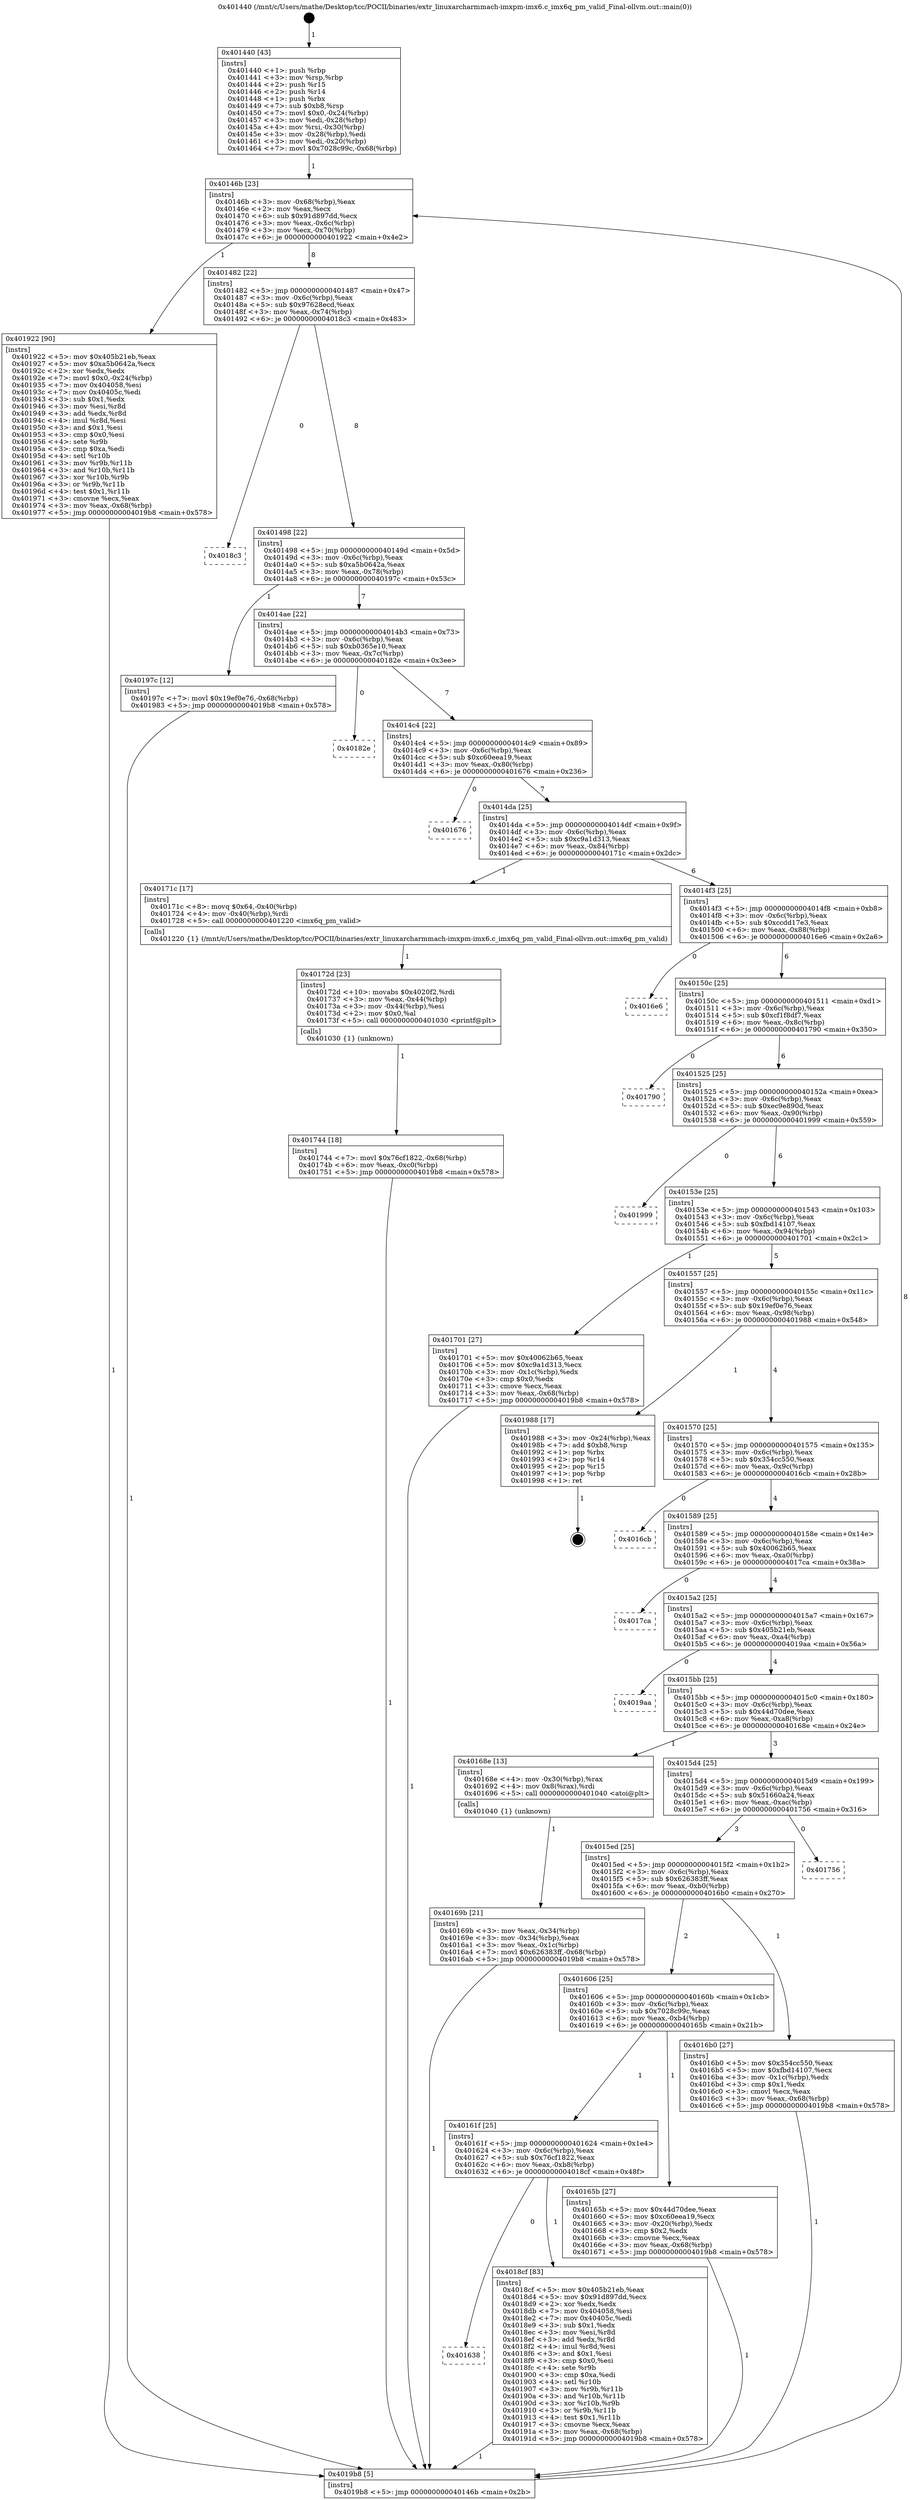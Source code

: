 digraph "0x401440" {
  label = "0x401440 (/mnt/c/Users/mathe/Desktop/tcc/POCII/binaries/extr_linuxarcharmmach-imxpm-imx6.c_imx6q_pm_valid_Final-ollvm.out::main(0))"
  labelloc = "t"
  node[shape=record]

  Entry [label="",width=0.3,height=0.3,shape=circle,fillcolor=black,style=filled]
  "0x40146b" [label="{
     0x40146b [23]\l
     | [instrs]\l
     &nbsp;&nbsp;0x40146b \<+3\>: mov -0x68(%rbp),%eax\l
     &nbsp;&nbsp;0x40146e \<+2\>: mov %eax,%ecx\l
     &nbsp;&nbsp;0x401470 \<+6\>: sub $0x91d897dd,%ecx\l
     &nbsp;&nbsp;0x401476 \<+3\>: mov %eax,-0x6c(%rbp)\l
     &nbsp;&nbsp;0x401479 \<+3\>: mov %ecx,-0x70(%rbp)\l
     &nbsp;&nbsp;0x40147c \<+6\>: je 0000000000401922 \<main+0x4e2\>\l
  }"]
  "0x401922" [label="{
     0x401922 [90]\l
     | [instrs]\l
     &nbsp;&nbsp;0x401922 \<+5\>: mov $0x405b21eb,%eax\l
     &nbsp;&nbsp;0x401927 \<+5\>: mov $0xa5b0642a,%ecx\l
     &nbsp;&nbsp;0x40192c \<+2\>: xor %edx,%edx\l
     &nbsp;&nbsp;0x40192e \<+7\>: movl $0x0,-0x24(%rbp)\l
     &nbsp;&nbsp;0x401935 \<+7\>: mov 0x404058,%esi\l
     &nbsp;&nbsp;0x40193c \<+7\>: mov 0x40405c,%edi\l
     &nbsp;&nbsp;0x401943 \<+3\>: sub $0x1,%edx\l
     &nbsp;&nbsp;0x401946 \<+3\>: mov %esi,%r8d\l
     &nbsp;&nbsp;0x401949 \<+3\>: add %edx,%r8d\l
     &nbsp;&nbsp;0x40194c \<+4\>: imul %r8d,%esi\l
     &nbsp;&nbsp;0x401950 \<+3\>: and $0x1,%esi\l
     &nbsp;&nbsp;0x401953 \<+3\>: cmp $0x0,%esi\l
     &nbsp;&nbsp;0x401956 \<+4\>: sete %r9b\l
     &nbsp;&nbsp;0x40195a \<+3\>: cmp $0xa,%edi\l
     &nbsp;&nbsp;0x40195d \<+4\>: setl %r10b\l
     &nbsp;&nbsp;0x401961 \<+3\>: mov %r9b,%r11b\l
     &nbsp;&nbsp;0x401964 \<+3\>: and %r10b,%r11b\l
     &nbsp;&nbsp;0x401967 \<+3\>: xor %r10b,%r9b\l
     &nbsp;&nbsp;0x40196a \<+3\>: or %r9b,%r11b\l
     &nbsp;&nbsp;0x40196d \<+4\>: test $0x1,%r11b\l
     &nbsp;&nbsp;0x401971 \<+3\>: cmovne %ecx,%eax\l
     &nbsp;&nbsp;0x401974 \<+3\>: mov %eax,-0x68(%rbp)\l
     &nbsp;&nbsp;0x401977 \<+5\>: jmp 00000000004019b8 \<main+0x578\>\l
  }"]
  "0x401482" [label="{
     0x401482 [22]\l
     | [instrs]\l
     &nbsp;&nbsp;0x401482 \<+5\>: jmp 0000000000401487 \<main+0x47\>\l
     &nbsp;&nbsp;0x401487 \<+3\>: mov -0x6c(%rbp),%eax\l
     &nbsp;&nbsp;0x40148a \<+5\>: sub $0x97628ecd,%eax\l
     &nbsp;&nbsp;0x40148f \<+3\>: mov %eax,-0x74(%rbp)\l
     &nbsp;&nbsp;0x401492 \<+6\>: je 00000000004018c3 \<main+0x483\>\l
  }"]
  Exit [label="",width=0.3,height=0.3,shape=circle,fillcolor=black,style=filled,peripheries=2]
  "0x4018c3" [label="{
     0x4018c3\l
  }", style=dashed]
  "0x401498" [label="{
     0x401498 [22]\l
     | [instrs]\l
     &nbsp;&nbsp;0x401498 \<+5\>: jmp 000000000040149d \<main+0x5d\>\l
     &nbsp;&nbsp;0x40149d \<+3\>: mov -0x6c(%rbp),%eax\l
     &nbsp;&nbsp;0x4014a0 \<+5\>: sub $0xa5b0642a,%eax\l
     &nbsp;&nbsp;0x4014a5 \<+3\>: mov %eax,-0x78(%rbp)\l
     &nbsp;&nbsp;0x4014a8 \<+6\>: je 000000000040197c \<main+0x53c\>\l
  }"]
  "0x401638" [label="{
     0x401638\l
  }", style=dashed]
  "0x40197c" [label="{
     0x40197c [12]\l
     | [instrs]\l
     &nbsp;&nbsp;0x40197c \<+7\>: movl $0x19ef0e76,-0x68(%rbp)\l
     &nbsp;&nbsp;0x401983 \<+5\>: jmp 00000000004019b8 \<main+0x578\>\l
  }"]
  "0x4014ae" [label="{
     0x4014ae [22]\l
     | [instrs]\l
     &nbsp;&nbsp;0x4014ae \<+5\>: jmp 00000000004014b3 \<main+0x73\>\l
     &nbsp;&nbsp;0x4014b3 \<+3\>: mov -0x6c(%rbp),%eax\l
     &nbsp;&nbsp;0x4014b6 \<+5\>: sub $0xb0365e10,%eax\l
     &nbsp;&nbsp;0x4014bb \<+3\>: mov %eax,-0x7c(%rbp)\l
     &nbsp;&nbsp;0x4014be \<+6\>: je 000000000040182e \<main+0x3ee\>\l
  }"]
  "0x4018cf" [label="{
     0x4018cf [83]\l
     | [instrs]\l
     &nbsp;&nbsp;0x4018cf \<+5\>: mov $0x405b21eb,%eax\l
     &nbsp;&nbsp;0x4018d4 \<+5\>: mov $0x91d897dd,%ecx\l
     &nbsp;&nbsp;0x4018d9 \<+2\>: xor %edx,%edx\l
     &nbsp;&nbsp;0x4018db \<+7\>: mov 0x404058,%esi\l
     &nbsp;&nbsp;0x4018e2 \<+7\>: mov 0x40405c,%edi\l
     &nbsp;&nbsp;0x4018e9 \<+3\>: sub $0x1,%edx\l
     &nbsp;&nbsp;0x4018ec \<+3\>: mov %esi,%r8d\l
     &nbsp;&nbsp;0x4018ef \<+3\>: add %edx,%r8d\l
     &nbsp;&nbsp;0x4018f2 \<+4\>: imul %r8d,%esi\l
     &nbsp;&nbsp;0x4018f6 \<+3\>: and $0x1,%esi\l
     &nbsp;&nbsp;0x4018f9 \<+3\>: cmp $0x0,%esi\l
     &nbsp;&nbsp;0x4018fc \<+4\>: sete %r9b\l
     &nbsp;&nbsp;0x401900 \<+3\>: cmp $0xa,%edi\l
     &nbsp;&nbsp;0x401903 \<+4\>: setl %r10b\l
     &nbsp;&nbsp;0x401907 \<+3\>: mov %r9b,%r11b\l
     &nbsp;&nbsp;0x40190a \<+3\>: and %r10b,%r11b\l
     &nbsp;&nbsp;0x40190d \<+3\>: xor %r10b,%r9b\l
     &nbsp;&nbsp;0x401910 \<+3\>: or %r9b,%r11b\l
     &nbsp;&nbsp;0x401913 \<+4\>: test $0x1,%r11b\l
     &nbsp;&nbsp;0x401917 \<+3\>: cmovne %ecx,%eax\l
     &nbsp;&nbsp;0x40191a \<+3\>: mov %eax,-0x68(%rbp)\l
     &nbsp;&nbsp;0x40191d \<+5\>: jmp 00000000004019b8 \<main+0x578\>\l
  }"]
  "0x40182e" [label="{
     0x40182e\l
  }", style=dashed]
  "0x4014c4" [label="{
     0x4014c4 [22]\l
     | [instrs]\l
     &nbsp;&nbsp;0x4014c4 \<+5\>: jmp 00000000004014c9 \<main+0x89\>\l
     &nbsp;&nbsp;0x4014c9 \<+3\>: mov -0x6c(%rbp),%eax\l
     &nbsp;&nbsp;0x4014cc \<+5\>: sub $0xc60eea19,%eax\l
     &nbsp;&nbsp;0x4014d1 \<+3\>: mov %eax,-0x80(%rbp)\l
     &nbsp;&nbsp;0x4014d4 \<+6\>: je 0000000000401676 \<main+0x236\>\l
  }"]
  "0x401744" [label="{
     0x401744 [18]\l
     | [instrs]\l
     &nbsp;&nbsp;0x401744 \<+7\>: movl $0x76cf1822,-0x68(%rbp)\l
     &nbsp;&nbsp;0x40174b \<+6\>: mov %eax,-0xc0(%rbp)\l
     &nbsp;&nbsp;0x401751 \<+5\>: jmp 00000000004019b8 \<main+0x578\>\l
  }"]
  "0x401676" [label="{
     0x401676\l
  }", style=dashed]
  "0x4014da" [label="{
     0x4014da [25]\l
     | [instrs]\l
     &nbsp;&nbsp;0x4014da \<+5\>: jmp 00000000004014df \<main+0x9f\>\l
     &nbsp;&nbsp;0x4014df \<+3\>: mov -0x6c(%rbp),%eax\l
     &nbsp;&nbsp;0x4014e2 \<+5\>: sub $0xc9a1d313,%eax\l
     &nbsp;&nbsp;0x4014e7 \<+6\>: mov %eax,-0x84(%rbp)\l
     &nbsp;&nbsp;0x4014ed \<+6\>: je 000000000040171c \<main+0x2dc\>\l
  }"]
  "0x40172d" [label="{
     0x40172d [23]\l
     | [instrs]\l
     &nbsp;&nbsp;0x40172d \<+10\>: movabs $0x4020f2,%rdi\l
     &nbsp;&nbsp;0x401737 \<+3\>: mov %eax,-0x44(%rbp)\l
     &nbsp;&nbsp;0x40173a \<+3\>: mov -0x44(%rbp),%esi\l
     &nbsp;&nbsp;0x40173d \<+2\>: mov $0x0,%al\l
     &nbsp;&nbsp;0x40173f \<+5\>: call 0000000000401030 \<printf@plt\>\l
     | [calls]\l
     &nbsp;&nbsp;0x401030 \{1\} (unknown)\l
  }"]
  "0x40171c" [label="{
     0x40171c [17]\l
     | [instrs]\l
     &nbsp;&nbsp;0x40171c \<+8\>: movq $0x64,-0x40(%rbp)\l
     &nbsp;&nbsp;0x401724 \<+4\>: mov -0x40(%rbp),%rdi\l
     &nbsp;&nbsp;0x401728 \<+5\>: call 0000000000401220 \<imx6q_pm_valid\>\l
     | [calls]\l
     &nbsp;&nbsp;0x401220 \{1\} (/mnt/c/Users/mathe/Desktop/tcc/POCII/binaries/extr_linuxarcharmmach-imxpm-imx6.c_imx6q_pm_valid_Final-ollvm.out::imx6q_pm_valid)\l
  }"]
  "0x4014f3" [label="{
     0x4014f3 [25]\l
     | [instrs]\l
     &nbsp;&nbsp;0x4014f3 \<+5\>: jmp 00000000004014f8 \<main+0xb8\>\l
     &nbsp;&nbsp;0x4014f8 \<+3\>: mov -0x6c(%rbp),%eax\l
     &nbsp;&nbsp;0x4014fb \<+5\>: sub $0xccdd17e3,%eax\l
     &nbsp;&nbsp;0x401500 \<+6\>: mov %eax,-0x88(%rbp)\l
     &nbsp;&nbsp;0x401506 \<+6\>: je 00000000004016e6 \<main+0x2a6\>\l
  }"]
  "0x40169b" [label="{
     0x40169b [21]\l
     | [instrs]\l
     &nbsp;&nbsp;0x40169b \<+3\>: mov %eax,-0x34(%rbp)\l
     &nbsp;&nbsp;0x40169e \<+3\>: mov -0x34(%rbp),%eax\l
     &nbsp;&nbsp;0x4016a1 \<+3\>: mov %eax,-0x1c(%rbp)\l
     &nbsp;&nbsp;0x4016a4 \<+7\>: movl $0x626383ff,-0x68(%rbp)\l
     &nbsp;&nbsp;0x4016ab \<+5\>: jmp 00000000004019b8 \<main+0x578\>\l
  }"]
  "0x4016e6" [label="{
     0x4016e6\l
  }", style=dashed]
  "0x40150c" [label="{
     0x40150c [25]\l
     | [instrs]\l
     &nbsp;&nbsp;0x40150c \<+5\>: jmp 0000000000401511 \<main+0xd1\>\l
     &nbsp;&nbsp;0x401511 \<+3\>: mov -0x6c(%rbp),%eax\l
     &nbsp;&nbsp;0x401514 \<+5\>: sub $0xcf1f8df7,%eax\l
     &nbsp;&nbsp;0x401519 \<+6\>: mov %eax,-0x8c(%rbp)\l
     &nbsp;&nbsp;0x40151f \<+6\>: je 0000000000401790 \<main+0x350\>\l
  }"]
  "0x401440" [label="{
     0x401440 [43]\l
     | [instrs]\l
     &nbsp;&nbsp;0x401440 \<+1\>: push %rbp\l
     &nbsp;&nbsp;0x401441 \<+3\>: mov %rsp,%rbp\l
     &nbsp;&nbsp;0x401444 \<+2\>: push %r15\l
     &nbsp;&nbsp;0x401446 \<+2\>: push %r14\l
     &nbsp;&nbsp;0x401448 \<+1\>: push %rbx\l
     &nbsp;&nbsp;0x401449 \<+7\>: sub $0xb8,%rsp\l
     &nbsp;&nbsp;0x401450 \<+7\>: movl $0x0,-0x24(%rbp)\l
     &nbsp;&nbsp;0x401457 \<+3\>: mov %edi,-0x28(%rbp)\l
     &nbsp;&nbsp;0x40145a \<+4\>: mov %rsi,-0x30(%rbp)\l
     &nbsp;&nbsp;0x40145e \<+3\>: mov -0x28(%rbp),%edi\l
     &nbsp;&nbsp;0x401461 \<+3\>: mov %edi,-0x20(%rbp)\l
     &nbsp;&nbsp;0x401464 \<+7\>: movl $0x7028c99c,-0x68(%rbp)\l
  }"]
  "0x401790" [label="{
     0x401790\l
  }", style=dashed]
  "0x401525" [label="{
     0x401525 [25]\l
     | [instrs]\l
     &nbsp;&nbsp;0x401525 \<+5\>: jmp 000000000040152a \<main+0xea\>\l
     &nbsp;&nbsp;0x40152a \<+3\>: mov -0x6c(%rbp),%eax\l
     &nbsp;&nbsp;0x40152d \<+5\>: sub $0xec9e890d,%eax\l
     &nbsp;&nbsp;0x401532 \<+6\>: mov %eax,-0x90(%rbp)\l
     &nbsp;&nbsp;0x401538 \<+6\>: je 0000000000401999 \<main+0x559\>\l
  }"]
  "0x4019b8" [label="{
     0x4019b8 [5]\l
     | [instrs]\l
     &nbsp;&nbsp;0x4019b8 \<+5\>: jmp 000000000040146b \<main+0x2b\>\l
  }"]
  "0x401999" [label="{
     0x401999\l
  }", style=dashed]
  "0x40153e" [label="{
     0x40153e [25]\l
     | [instrs]\l
     &nbsp;&nbsp;0x40153e \<+5\>: jmp 0000000000401543 \<main+0x103\>\l
     &nbsp;&nbsp;0x401543 \<+3\>: mov -0x6c(%rbp),%eax\l
     &nbsp;&nbsp;0x401546 \<+5\>: sub $0xfbd14107,%eax\l
     &nbsp;&nbsp;0x40154b \<+6\>: mov %eax,-0x94(%rbp)\l
     &nbsp;&nbsp;0x401551 \<+6\>: je 0000000000401701 \<main+0x2c1\>\l
  }"]
  "0x40161f" [label="{
     0x40161f [25]\l
     | [instrs]\l
     &nbsp;&nbsp;0x40161f \<+5\>: jmp 0000000000401624 \<main+0x1e4\>\l
     &nbsp;&nbsp;0x401624 \<+3\>: mov -0x6c(%rbp),%eax\l
     &nbsp;&nbsp;0x401627 \<+5\>: sub $0x76cf1822,%eax\l
     &nbsp;&nbsp;0x40162c \<+6\>: mov %eax,-0xb8(%rbp)\l
     &nbsp;&nbsp;0x401632 \<+6\>: je 00000000004018cf \<main+0x48f\>\l
  }"]
  "0x401701" [label="{
     0x401701 [27]\l
     | [instrs]\l
     &nbsp;&nbsp;0x401701 \<+5\>: mov $0x40062b65,%eax\l
     &nbsp;&nbsp;0x401706 \<+5\>: mov $0xc9a1d313,%ecx\l
     &nbsp;&nbsp;0x40170b \<+3\>: mov -0x1c(%rbp),%edx\l
     &nbsp;&nbsp;0x40170e \<+3\>: cmp $0x0,%edx\l
     &nbsp;&nbsp;0x401711 \<+3\>: cmove %ecx,%eax\l
     &nbsp;&nbsp;0x401714 \<+3\>: mov %eax,-0x68(%rbp)\l
     &nbsp;&nbsp;0x401717 \<+5\>: jmp 00000000004019b8 \<main+0x578\>\l
  }"]
  "0x401557" [label="{
     0x401557 [25]\l
     | [instrs]\l
     &nbsp;&nbsp;0x401557 \<+5\>: jmp 000000000040155c \<main+0x11c\>\l
     &nbsp;&nbsp;0x40155c \<+3\>: mov -0x6c(%rbp),%eax\l
     &nbsp;&nbsp;0x40155f \<+5\>: sub $0x19ef0e76,%eax\l
     &nbsp;&nbsp;0x401564 \<+6\>: mov %eax,-0x98(%rbp)\l
     &nbsp;&nbsp;0x40156a \<+6\>: je 0000000000401988 \<main+0x548\>\l
  }"]
  "0x40165b" [label="{
     0x40165b [27]\l
     | [instrs]\l
     &nbsp;&nbsp;0x40165b \<+5\>: mov $0x44d70dee,%eax\l
     &nbsp;&nbsp;0x401660 \<+5\>: mov $0xc60eea19,%ecx\l
     &nbsp;&nbsp;0x401665 \<+3\>: mov -0x20(%rbp),%edx\l
     &nbsp;&nbsp;0x401668 \<+3\>: cmp $0x2,%edx\l
     &nbsp;&nbsp;0x40166b \<+3\>: cmovne %ecx,%eax\l
     &nbsp;&nbsp;0x40166e \<+3\>: mov %eax,-0x68(%rbp)\l
     &nbsp;&nbsp;0x401671 \<+5\>: jmp 00000000004019b8 \<main+0x578\>\l
  }"]
  "0x401988" [label="{
     0x401988 [17]\l
     | [instrs]\l
     &nbsp;&nbsp;0x401988 \<+3\>: mov -0x24(%rbp),%eax\l
     &nbsp;&nbsp;0x40198b \<+7\>: add $0xb8,%rsp\l
     &nbsp;&nbsp;0x401992 \<+1\>: pop %rbx\l
     &nbsp;&nbsp;0x401993 \<+2\>: pop %r14\l
     &nbsp;&nbsp;0x401995 \<+2\>: pop %r15\l
     &nbsp;&nbsp;0x401997 \<+1\>: pop %rbp\l
     &nbsp;&nbsp;0x401998 \<+1\>: ret\l
  }"]
  "0x401570" [label="{
     0x401570 [25]\l
     | [instrs]\l
     &nbsp;&nbsp;0x401570 \<+5\>: jmp 0000000000401575 \<main+0x135\>\l
     &nbsp;&nbsp;0x401575 \<+3\>: mov -0x6c(%rbp),%eax\l
     &nbsp;&nbsp;0x401578 \<+5\>: sub $0x354cc550,%eax\l
     &nbsp;&nbsp;0x40157d \<+6\>: mov %eax,-0x9c(%rbp)\l
     &nbsp;&nbsp;0x401583 \<+6\>: je 00000000004016cb \<main+0x28b\>\l
  }"]
  "0x401606" [label="{
     0x401606 [25]\l
     | [instrs]\l
     &nbsp;&nbsp;0x401606 \<+5\>: jmp 000000000040160b \<main+0x1cb\>\l
     &nbsp;&nbsp;0x40160b \<+3\>: mov -0x6c(%rbp),%eax\l
     &nbsp;&nbsp;0x40160e \<+5\>: sub $0x7028c99c,%eax\l
     &nbsp;&nbsp;0x401613 \<+6\>: mov %eax,-0xb4(%rbp)\l
     &nbsp;&nbsp;0x401619 \<+6\>: je 000000000040165b \<main+0x21b\>\l
  }"]
  "0x4016cb" [label="{
     0x4016cb\l
  }", style=dashed]
  "0x401589" [label="{
     0x401589 [25]\l
     | [instrs]\l
     &nbsp;&nbsp;0x401589 \<+5\>: jmp 000000000040158e \<main+0x14e\>\l
     &nbsp;&nbsp;0x40158e \<+3\>: mov -0x6c(%rbp),%eax\l
     &nbsp;&nbsp;0x401591 \<+5\>: sub $0x40062b65,%eax\l
     &nbsp;&nbsp;0x401596 \<+6\>: mov %eax,-0xa0(%rbp)\l
     &nbsp;&nbsp;0x40159c \<+6\>: je 00000000004017ca \<main+0x38a\>\l
  }"]
  "0x4016b0" [label="{
     0x4016b0 [27]\l
     | [instrs]\l
     &nbsp;&nbsp;0x4016b0 \<+5\>: mov $0x354cc550,%eax\l
     &nbsp;&nbsp;0x4016b5 \<+5\>: mov $0xfbd14107,%ecx\l
     &nbsp;&nbsp;0x4016ba \<+3\>: mov -0x1c(%rbp),%edx\l
     &nbsp;&nbsp;0x4016bd \<+3\>: cmp $0x1,%edx\l
     &nbsp;&nbsp;0x4016c0 \<+3\>: cmovl %ecx,%eax\l
     &nbsp;&nbsp;0x4016c3 \<+3\>: mov %eax,-0x68(%rbp)\l
     &nbsp;&nbsp;0x4016c6 \<+5\>: jmp 00000000004019b8 \<main+0x578\>\l
  }"]
  "0x4017ca" [label="{
     0x4017ca\l
  }", style=dashed]
  "0x4015a2" [label="{
     0x4015a2 [25]\l
     | [instrs]\l
     &nbsp;&nbsp;0x4015a2 \<+5\>: jmp 00000000004015a7 \<main+0x167\>\l
     &nbsp;&nbsp;0x4015a7 \<+3\>: mov -0x6c(%rbp),%eax\l
     &nbsp;&nbsp;0x4015aa \<+5\>: sub $0x405b21eb,%eax\l
     &nbsp;&nbsp;0x4015af \<+6\>: mov %eax,-0xa4(%rbp)\l
     &nbsp;&nbsp;0x4015b5 \<+6\>: je 00000000004019aa \<main+0x56a\>\l
  }"]
  "0x4015ed" [label="{
     0x4015ed [25]\l
     | [instrs]\l
     &nbsp;&nbsp;0x4015ed \<+5\>: jmp 00000000004015f2 \<main+0x1b2\>\l
     &nbsp;&nbsp;0x4015f2 \<+3\>: mov -0x6c(%rbp),%eax\l
     &nbsp;&nbsp;0x4015f5 \<+5\>: sub $0x626383ff,%eax\l
     &nbsp;&nbsp;0x4015fa \<+6\>: mov %eax,-0xb0(%rbp)\l
     &nbsp;&nbsp;0x401600 \<+6\>: je 00000000004016b0 \<main+0x270\>\l
  }"]
  "0x4019aa" [label="{
     0x4019aa\l
  }", style=dashed]
  "0x4015bb" [label="{
     0x4015bb [25]\l
     | [instrs]\l
     &nbsp;&nbsp;0x4015bb \<+5\>: jmp 00000000004015c0 \<main+0x180\>\l
     &nbsp;&nbsp;0x4015c0 \<+3\>: mov -0x6c(%rbp),%eax\l
     &nbsp;&nbsp;0x4015c3 \<+5\>: sub $0x44d70dee,%eax\l
     &nbsp;&nbsp;0x4015c8 \<+6\>: mov %eax,-0xa8(%rbp)\l
     &nbsp;&nbsp;0x4015ce \<+6\>: je 000000000040168e \<main+0x24e\>\l
  }"]
  "0x401756" [label="{
     0x401756\l
  }", style=dashed]
  "0x40168e" [label="{
     0x40168e [13]\l
     | [instrs]\l
     &nbsp;&nbsp;0x40168e \<+4\>: mov -0x30(%rbp),%rax\l
     &nbsp;&nbsp;0x401692 \<+4\>: mov 0x8(%rax),%rdi\l
     &nbsp;&nbsp;0x401696 \<+5\>: call 0000000000401040 \<atoi@plt\>\l
     | [calls]\l
     &nbsp;&nbsp;0x401040 \{1\} (unknown)\l
  }"]
  "0x4015d4" [label="{
     0x4015d4 [25]\l
     | [instrs]\l
     &nbsp;&nbsp;0x4015d4 \<+5\>: jmp 00000000004015d9 \<main+0x199\>\l
     &nbsp;&nbsp;0x4015d9 \<+3\>: mov -0x6c(%rbp),%eax\l
     &nbsp;&nbsp;0x4015dc \<+5\>: sub $0x51660a24,%eax\l
     &nbsp;&nbsp;0x4015e1 \<+6\>: mov %eax,-0xac(%rbp)\l
     &nbsp;&nbsp;0x4015e7 \<+6\>: je 0000000000401756 \<main+0x316\>\l
  }"]
  Entry -> "0x401440" [label=" 1"]
  "0x40146b" -> "0x401922" [label=" 1"]
  "0x40146b" -> "0x401482" [label=" 8"]
  "0x401988" -> Exit [label=" 1"]
  "0x401482" -> "0x4018c3" [label=" 0"]
  "0x401482" -> "0x401498" [label=" 8"]
  "0x40197c" -> "0x4019b8" [label=" 1"]
  "0x401498" -> "0x40197c" [label=" 1"]
  "0x401498" -> "0x4014ae" [label=" 7"]
  "0x401922" -> "0x4019b8" [label=" 1"]
  "0x4014ae" -> "0x40182e" [label=" 0"]
  "0x4014ae" -> "0x4014c4" [label=" 7"]
  "0x4018cf" -> "0x4019b8" [label=" 1"]
  "0x4014c4" -> "0x401676" [label=" 0"]
  "0x4014c4" -> "0x4014da" [label=" 7"]
  "0x40161f" -> "0x4018cf" [label=" 1"]
  "0x4014da" -> "0x40171c" [label=" 1"]
  "0x4014da" -> "0x4014f3" [label=" 6"]
  "0x40161f" -> "0x401638" [label=" 0"]
  "0x4014f3" -> "0x4016e6" [label=" 0"]
  "0x4014f3" -> "0x40150c" [label=" 6"]
  "0x401744" -> "0x4019b8" [label=" 1"]
  "0x40150c" -> "0x401790" [label=" 0"]
  "0x40150c" -> "0x401525" [label=" 6"]
  "0x40172d" -> "0x401744" [label=" 1"]
  "0x401525" -> "0x401999" [label=" 0"]
  "0x401525" -> "0x40153e" [label=" 6"]
  "0x40171c" -> "0x40172d" [label=" 1"]
  "0x40153e" -> "0x401701" [label=" 1"]
  "0x40153e" -> "0x401557" [label=" 5"]
  "0x401701" -> "0x4019b8" [label=" 1"]
  "0x401557" -> "0x401988" [label=" 1"]
  "0x401557" -> "0x401570" [label=" 4"]
  "0x4016b0" -> "0x4019b8" [label=" 1"]
  "0x401570" -> "0x4016cb" [label=" 0"]
  "0x401570" -> "0x401589" [label=" 4"]
  "0x40168e" -> "0x40169b" [label=" 1"]
  "0x401589" -> "0x4017ca" [label=" 0"]
  "0x401589" -> "0x4015a2" [label=" 4"]
  "0x4019b8" -> "0x40146b" [label=" 8"]
  "0x4015a2" -> "0x4019aa" [label=" 0"]
  "0x4015a2" -> "0x4015bb" [label=" 4"]
  "0x40165b" -> "0x4019b8" [label=" 1"]
  "0x4015bb" -> "0x40168e" [label=" 1"]
  "0x4015bb" -> "0x4015d4" [label=" 3"]
  "0x401606" -> "0x40161f" [label=" 1"]
  "0x4015d4" -> "0x401756" [label=" 0"]
  "0x4015d4" -> "0x4015ed" [label=" 3"]
  "0x401440" -> "0x40146b" [label=" 1"]
  "0x4015ed" -> "0x4016b0" [label=" 1"]
  "0x4015ed" -> "0x401606" [label=" 2"]
  "0x40169b" -> "0x4019b8" [label=" 1"]
  "0x401606" -> "0x40165b" [label=" 1"]
}
